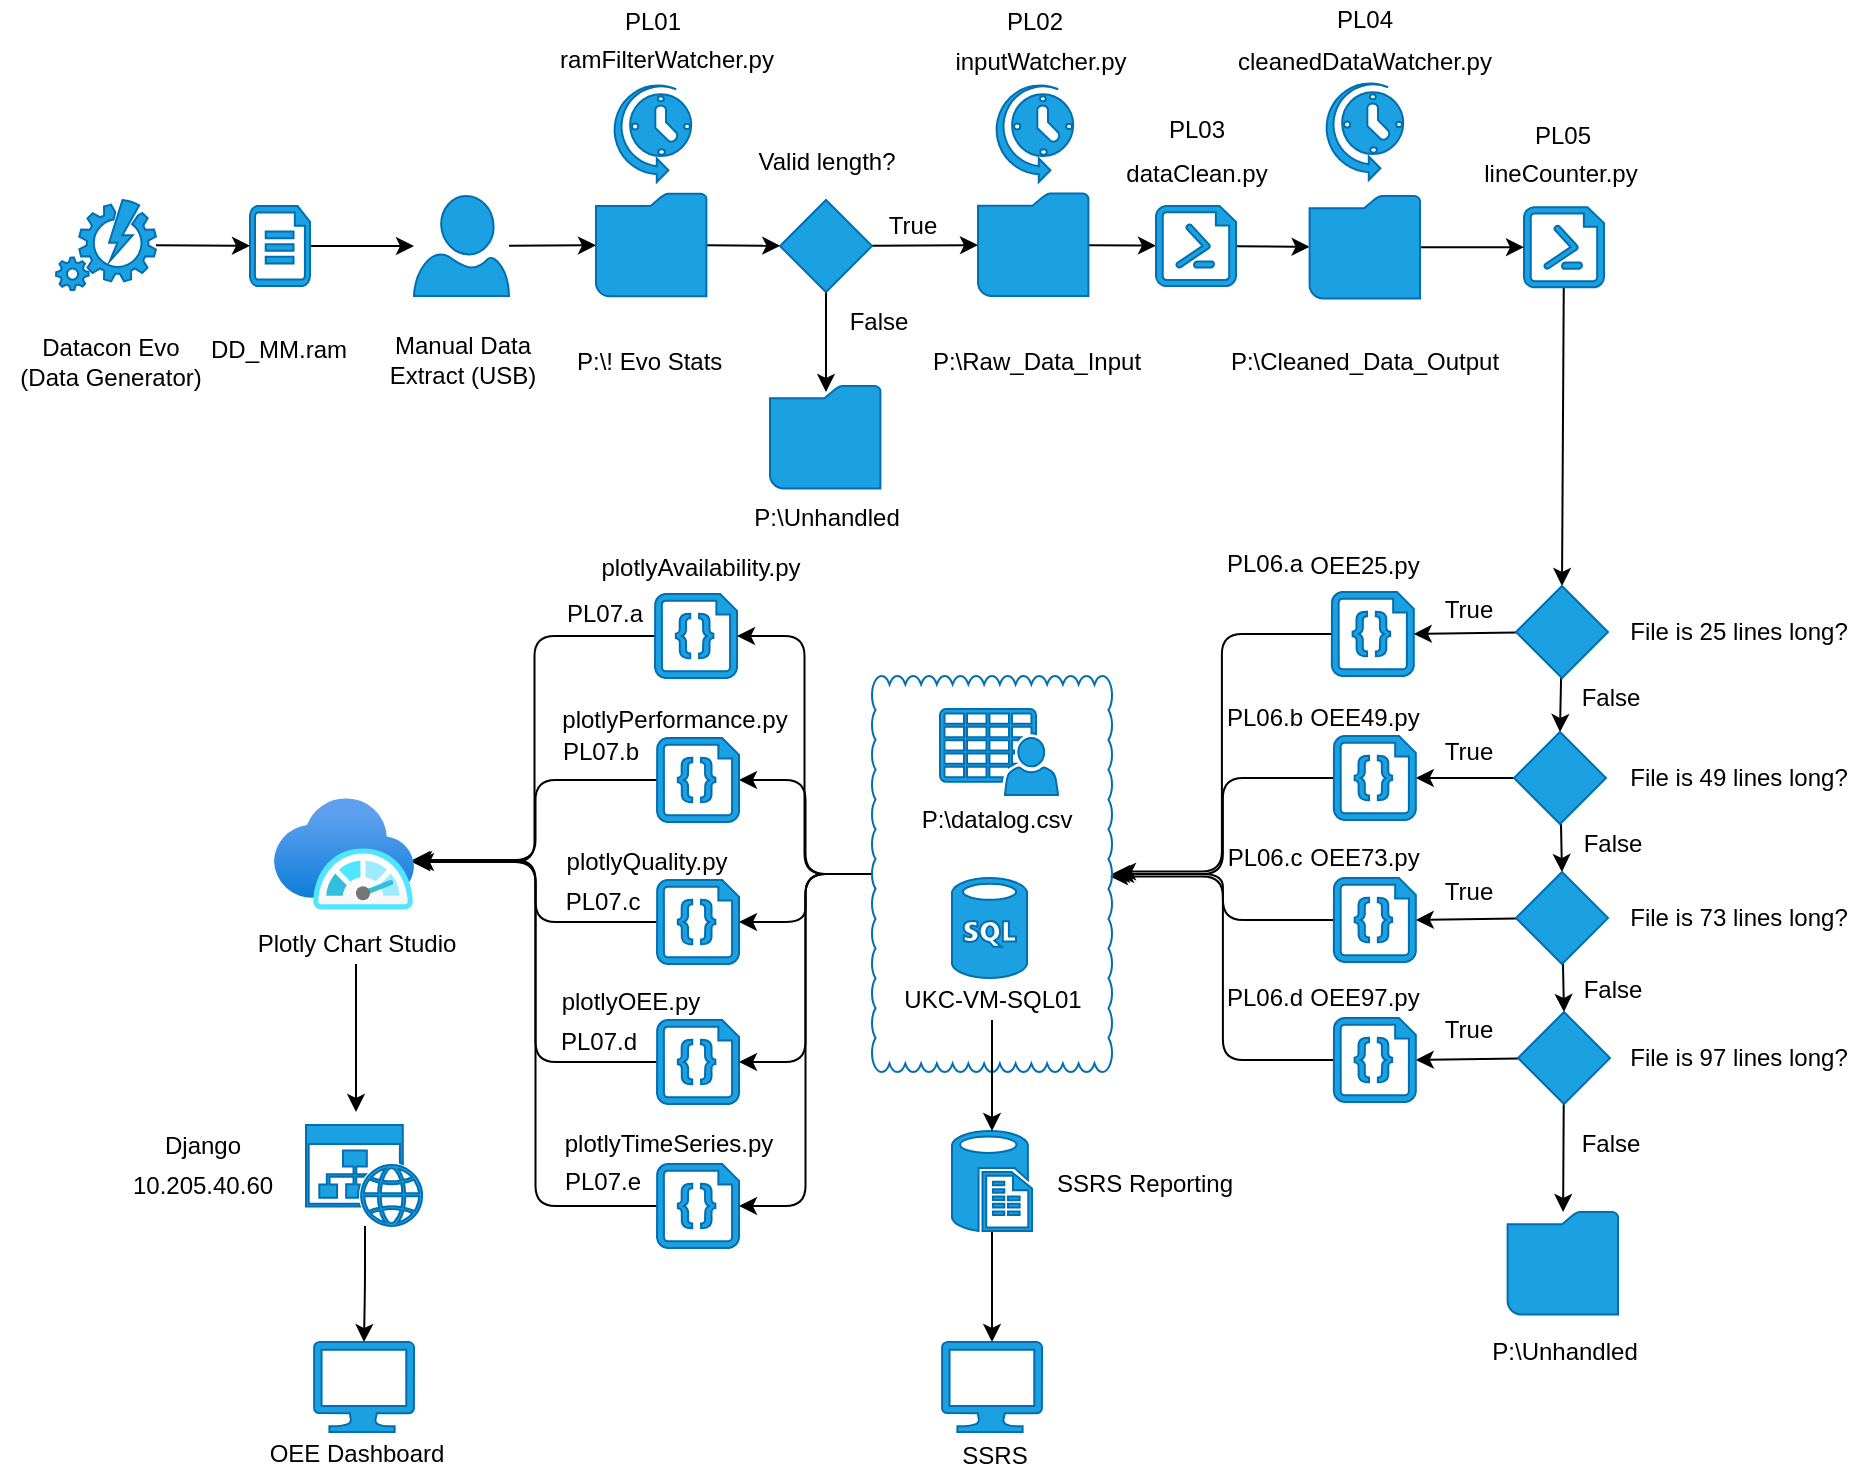 <mxfile>
    <diagram id="4VosctWUEaseoWTCyaFz" name="Page-1">
        <mxGraphModel dx="1074" dy="591" grid="1" gridSize="10" guides="1" tooltips="1" connect="1" arrows="1" fold="1" page="1" pageScale="1" pageWidth="827" pageHeight="1169" math="0" shadow="0">
            <root>
                <mxCell id="0"/>
                <mxCell id="1" parent="0"/>
                <mxCell id="105" style="edgeStyle=orthogonalEdgeStyle;html=1;entryX=1.025;entryY=0.494;entryDx=0;entryDy=0;entryPerimeter=0;" parent="1" source="2" target="103" edge="1">
                    <mxGeometry relative="1" as="geometry"/>
                </mxCell>
                <mxCell id="2" value="" style="verticalLabelPosition=bottom;html=1;verticalAlign=top;align=center;strokeColor=#006EAF;fillColor=#1ba1e2;shape=mxgraph.azure.code_file;pointerEvents=1;fontColor=#ffffff;" parent="1" vertex="1">
                    <mxGeometry x="666.9" y="300" width="41" height="42" as="geometry"/>
                </mxCell>
                <mxCell id="26" value="" style="edgeStyle=none;html=1;" parent="1" source="3" target="6" edge="1">
                    <mxGeometry relative="1" as="geometry"/>
                </mxCell>
                <mxCell id="3" value="" style="verticalLabelPosition=bottom;html=1;verticalAlign=top;align=center;strokeColor=#006EAF;fillColor=#1ba1e2;shape=mxgraph.azure.user;fontColor=#ffffff;" parent="1" vertex="1">
                    <mxGeometry x="208" y="102" width="47.5" height="50" as="geometry"/>
                </mxCell>
                <mxCell id="5" value="" style="verticalLabelPosition=bottom;html=1;verticalAlign=top;align=center;strokeColor=#006EAF;fillColor=#1ba1e2;shape=mxgraph.azure.scheduler;pointerEvents=1;fontColor=#ffffff;" parent="1" vertex="1">
                    <mxGeometry x="306.6" y="45" width="40" height="50" as="geometry"/>
                </mxCell>
                <mxCell id="40" style="edgeStyle=none;html=1;" parent="1" source="6" target="10" edge="1">
                    <mxGeometry relative="1" as="geometry"/>
                </mxCell>
                <mxCell id="6" value="" style="shadow=0;dashed=0;html=1;strokeColor=#006EAF;fillColor=#1ba1e2;labelPosition=center;verticalLabelPosition=bottom;verticalAlign=top;align=center;outlineConnect=0;shape=mxgraph.veeam.2d.folder;fontColor=#ffffff;" parent="1" vertex="1">
                    <mxGeometry x="299" y="100.9" width="55.2" height="51.2" as="geometry"/>
                </mxCell>
                <mxCell id="134" style="edgeStyle=orthogonalEdgeStyle;html=1;entryX=0.5;entryY=0;entryDx=0;entryDy=0;entryPerimeter=0;" parent="1" source="7" target="145" edge="1">
                    <mxGeometry relative="1" as="geometry">
                        <mxPoint x="496.978" y="670" as="targetPoint"/>
                    </mxGeometry>
                </mxCell>
                <mxCell id="7" value="" style="verticalLabelPosition=bottom;html=1;verticalAlign=top;align=center;strokeColor=#006EAF;fillColor=#1ba1e2;shape=mxgraph.azure.sql_reporting;fontColor=#ffffff;" parent="1" vertex="1">
                    <mxGeometry x="477" y="569.5" width="40" height="50" as="geometry"/>
                </mxCell>
                <mxCell id="25" value="" style="edgeStyle=none;html=1;" parent="1" source="8" target="3" edge="1">
                    <mxGeometry relative="1" as="geometry"/>
                </mxCell>
                <mxCell id="8" value="" style="verticalLabelPosition=bottom;html=1;verticalAlign=top;align=center;strokeColor=#006EAF;fillColor=#1ba1e2;shape=mxgraph.azure.cloud_services_configuration_file;pointerEvents=1;fontColor=#ffffff;" parent="1" vertex="1">
                    <mxGeometry x="126" y="107" width="30" height="40" as="geometry"/>
                </mxCell>
                <mxCell id="62" style="edgeStyle=none;html=1;entryX=0.5;entryY=0;entryDx=0;entryDy=0;" parent="1" source="9" target="16" edge="1">
                    <mxGeometry relative="1" as="geometry"/>
                </mxCell>
                <mxCell id="9" value="" style="verticalLabelPosition=bottom;html=1;verticalAlign=top;align=center;strokeColor=#006EAF;fillColor=#1ba1e2;shape=mxgraph.azure.powershell_file;pointerEvents=1;fontColor=#ffffff;" parent="1" vertex="1">
                    <mxGeometry x="763" y="107.6" width="40" height="40" as="geometry"/>
                </mxCell>
                <mxCell id="41" value="" style="edgeStyle=none;html=1;" parent="1" source="10" target="14" edge="1">
                    <mxGeometry relative="1" as="geometry"/>
                </mxCell>
                <mxCell id="46" style="edgeStyle=none;html=1;" parent="1" source="10" edge="1">
                    <mxGeometry relative="1" as="geometry">
                        <mxPoint x="414" y="200" as="targetPoint"/>
                    </mxGeometry>
                </mxCell>
                <mxCell id="10" value="" style="rhombus;whiteSpace=wrap;html=1;fillColor=#1ba1e2;fontColor=#ffffff;strokeColor=#006EAF;" parent="1" vertex="1">
                    <mxGeometry x="391.0" y="104" width="46" height="46" as="geometry"/>
                </mxCell>
                <mxCell id="24" value="" style="edgeStyle=none;html=1;" parent="1" source="12" target="8" edge="1">
                    <mxGeometry relative="1" as="geometry"/>
                </mxCell>
                <mxCell id="12" value="" style="verticalLabelPosition=bottom;html=1;verticalAlign=top;align=center;strokeColor=#006EAF;fillColor=#1ba1e2;shape=mxgraph.azure.automation;pointerEvents=1;fontColor=#ffffff;" parent="1" vertex="1">
                    <mxGeometry x="29" y="104" width="50" height="45" as="geometry"/>
                </mxCell>
                <mxCell id="47" value="" style="edgeStyle=none;html=1;" parent="1" source="14" target="17" edge="1">
                    <mxGeometry relative="1" as="geometry"/>
                </mxCell>
                <mxCell id="14" value="" style="shadow=0;dashed=0;html=1;strokeColor=#006EAF;fillColor=#1ba1e2;labelPosition=center;verticalLabelPosition=bottom;verticalAlign=top;align=center;outlineConnect=0;shape=mxgraph.veeam.2d.folder;fontColor=#ffffff;" parent="1" vertex="1">
                    <mxGeometry x="490.0" y="100.8" width="55.2" height="51.2" as="geometry"/>
                </mxCell>
                <mxCell id="15" value="" style="verticalLabelPosition=bottom;html=1;verticalAlign=top;align=center;strokeColor=#006EAF;fillColor=#1ba1e2;shape=mxgraph.azure.scheduler;pointerEvents=1;fontColor=#ffffff;" parent="1" vertex="1">
                    <mxGeometry x="497.6" y="45" width="40" height="50" as="geometry"/>
                </mxCell>
                <mxCell id="75" style="edgeStyle=none;html=1;entryX=0.5;entryY=0;entryDx=0;entryDy=0;" parent="1" source="16" target="63" edge="1">
                    <mxGeometry relative="1" as="geometry"/>
                </mxCell>
                <mxCell id="85" style="edgeStyle=none;html=1;entryX=1;entryY=0.5;entryDx=0;entryDy=0;entryPerimeter=0;" parent="1" source="16" target="2" edge="1">
                    <mxGeometry relative="1" as="geometry"/>
                </mxCell>
                <mxCell id="16" value="" style="rhombus;whiteSpace=wrap;html=1;fillColor=#1ba1e2;fontColor=#ffffff;strokeColor=#006EAF;" parent="1" vertex="1">
                    <mxGeometry x="759" y="297" width="46" height="46" as="geometry"/>
                </mxCell>
                <mxCell id="48" value="" style="edgeStyle=none;html=1;" parent="1" source="17" target="18" edge="1">
                    <mxGeometry relative="1" as="geometry"/>
                </mxCell>
                <mxCell id="17" value="" style="verticalLabelPosition=bottom;html=1;verticalAlign=top;align=center;strokeColor=#006EAF;fillColor=#1ba1e2;shape=mxgraph.azure.powershell_file;pointerEvents=1;fontColor=#ffffff;" parent="1" vertex="1">
                    <mxGeometry x="579" y="107" width="40" height="40" as="geometry"/>
                </mxCell>
                <mxCell id="56" style="edgeStyle=none;html=1;entryX=0;entryY=0.5;entryDx=0;entryDy=0;entryPerimeter=0;" parent="1" source="18" target="9" edge="1">
                    <mxGeometry relative="1" as="geometry"/>
                </mxCell>
                <mxCell id="18" value="" style="shadow=0;dashed=0;html=1;strokeColor=#006EAF;fillColor=#1ba1e2;labelPosition=center;verticalLabelPosition=bottom;verticalAlign=top;align=center;outlineConnect=0;shape=mxgraph.veeam.2d.folder;fontColor=#ffffff;" parent="1" vertex="1">
                    <mxGeometry x="655.8" y="102.0" width="55.2" height="51.2" as="geometry"/>
                </mxCell>
                <mxCell id="19" value="" style="verticalLabelPosition=bottom;html=1;verticalAlign=top;align=center;strokeColor=#006EAF;fillColor=#1ba1e2;shape=mxgraph.azure.scheduler;pointerEvents=1;fontColor=#ffffff;" parent="1" vertex="1">
                    <mxGeometry x="662.6" y="44" width="40" height="50" as="geometry"/>
                </mxCell>
                <mxCell id="21" value="Datacon Evo&lt;br&gt;(Data Generator)" style="text;html=1;resizable=0;autosize=1;align=center;verticalAlign=middle;points=[];fillColor=none;strokeColor=none;rounded=0;" parent="1" vertex="1">
                    <mxGeometry x="1" y="170" width="110" height="30" as="geometry"/>
                </mxCell>
                <mxCell id="22" value="DD_MM.ram" style="text;html=1;resizable=0;autosize=1;align=center;verticalAlign=middle;points=[];fillColor=none;strokeColor=none;rounded=0;" parent="1" vertex="1">
                    <mxGeometry x="100" y="169" width="80" height="20" as="geometry"/>
                </mxCell>
                <mxCell id="23" value="Manual Data&lt;br&gt;Extract (USB)" style="text;html=1;resizable=0;autosize=1;align=center;verticalAlign=middle;points=[];fillColor=none;strokeColor=none;rounded=0;" parent="1" vertex="1">
                    <mxGeometry x="186.75" y="169" width="90" height="30" as="geometry"/>
                </mxCell>
                <mxCell id="27" value="P:\! Evo Stats&amp;nbsp;" style="text;html=1;resizable=0;autosize=1;align=center;verticalAlign=middle;points=[];fillColor=none;strokeColor=none;rounded=0;" parent="1" vertex="1">
                    <mxGeometry x="281.6" y="175" width="90" height="20" as="geometry"/>
                </mxCell>
                <mxCell id="28" value="ramFilterWatcher.py" style="text;html=1;resizable=0;autosize=1;align=center;verticalAlign=middle;points=[];fillColor=none;strokeColor=none;rounded=0;" parent="1" vertex="1">
                    <mxGeometry x="274" y="24" width="120" height="20" as="geometry"/>
                </mxCell>
                <mxCell id="32" value="dataClean.py" style="text;html=1;resizable=0;autosize=1;align=center;verticalAlign=middle;points=[];fillColor=none;strokeColor=none;rounded=0;" parent="1" vertex="1">
                    <mxGeometry x="554" y="80.8" width="90" height="20" as="geometry"/>
                </mxCell>
                <mxCell id="36" value="cleanedDataWatcher.py" style="text;html=1;resizable=0;autosize=1;align=center;verticalAlign=middle;points=[];fillColor=none;strokeColor=none;rounded=0;" parent="1" vertex="1">
                    <mxGeometry x="613.4" y="25" width="140" height="20" as="geometry"/>
                </mxCell>
                <mxCell id="37" value="P:\Raw_Data_Input" style="text;html=1;resizable=0;autosize=1;align=center;verticalAlign=middle;points=[];fillColor=none;strokeColor=none;rounded=0;" parent="1" vertex="1">
                    <mxGeometry x="459" y="175" width="120" height="20" as="geometry"/>
                </mxCell>
                <mxCell id="38" value="Valid length?" style="text;html=1;resizable=0;autosize=1;align=center;verticalAlign=middle;points=[];fillColor=none;strokeColor=none;rounded=0;" parent="1" vertex="1">
                    <mxGeometry x="374" y="75" width="80" height="20" as="geometry"/>
                </mxCell>
                <mxCell id="42" value="True" style="text;html=1;resizable=0;autosize=1;align=center;verticalAlign=middle;points=[];fillColor=none;strokeColor=none;rounded=0;" parent="1" vertex="1">
                    <mxGeometry x="437" y="107" width="40" height="20" as="geometry"/>
                </mxCell>
                <mxCell id="43" value="False" style="text;html=1;resizable=0;autosize=1;align=center;verticalAlign=middle;points=[];fillColor=none;strokeColor=none;rounded=0;" parent="1" vertex="1">
                    <mxGeometry x="420" y="155" width="40" height="20" as="geometry"/>
                </mxCell>
                <mxCell id="44" value="inputWatcher.py" style="text;html=1;resizable=0;autosize=1;align=center;verticalAlign=middle;points=[];fillColor=none;strokeColor=none;rounded=0;" parent="1" vertex="1">
                    <mxGeometry x="471.0" y="25" width="100" height="20" as="geometry"/>
                </mxCell>
                <mxCell id="50" value="P:\Cleaned_Data_Output" style="text;html=1;resizable=0;autosize=1;align=center;verticalAlign=middle;points=[];fillColor=none;strokeColor=none;rounded=0;" parent="1" vertex="1">
                    <mxGeometry x="607.6" y="175" width="150" height="20" as="geometry"/>
                </mxCell>
                <mxCell id="51" value="" style="shadow=0;dashed=0;html=1;strokeColor=#006EAF;fillColor=#1ba1e2;labelPosition=center;verticalLabelPosition=bottom;verticalAlign=top;align=center;outlineConnect=0;shape=mxgraph.veeam.2d.folder;fontColor=#ffffff;" parent="1" vertex="1">
                    <mxGeometry x="386" y="197" width="55.2" height="51.2" as="geometry"/>
                </mxCell>
                <mxCell id="52" value="P:\Unhandled" style="text;html=1;resizable=0;autosize=1;align=center;verticalAlign=middle;points=[];fillColor=none;strokeColor=none;rounded=0;" parent="1" vertex="1">
                    <mxGeometry x="369.2" y="253" width="90" height="20" as="geometry"/>
                </mxCell>
                <mxCell id="53" value="lineCounter.py" style="text;html=1;resizable=0;autosize=1;align=center;verticalAlign=middle;points=[];fillColor=none;strokeColor=none;rounded=0;" parent="1" vertex="1">
                    <mxGeometry x="736" y="80.8" width="90" height="20" as="geometry"/>
                </mxCell>
                <mxCell id="57" value="OEE25.py" style="text;html=1;resizable=0;autosize=1;align=center;verticalAlign=middle;points=[];fillColor=none;strokeColor=none;rounded=0;" parent="1" vertex="1">
                    <mxGeometry x="648.4" y="277" width="70" height="20" as="geometry"/>
                </mxCell>
                <mxCell id="76" style="edgeStyle=none;html=1;entryX=0.5;entryY=0;entryDx=0;entryDy=0;" parent="1" source="63" target="64" edge="1">
                    <mxGeometry relative="1" as="geometry"/>
                </mxCell>
                <mxCell id="86" style="edgeStyle=none;html=1;entryX=1;entryY=0.5;entryDx=0;entryDy=0;entryPerimeter=0;" parent="1" source="63" target="78" edge="1">
                    <mxGeometry relative="1" as="geometry"/>
                </mxCell>
                <mxCell id="63" value="" style="rhombus;whiteSpace=wrap;html=1;fillColor=#1ba1e2;fontColor=#ffffff;strokeColor=#006EAF;" parent="1" vertex="1">
                    <mxGeometry x="758" y="370" width="46" height="46" as="geometry"/>
                </mxCell>
                <mxCell id="77" style="edgeStyle=none;html=1;entryX=0.5;entryY=0;entryDx=0;entryDy=0;" parent="1" source="64" target="65" edge="1">
                    <mxGeometry relative="1" as="geometry"/>
                </mxCell>
                <mxCell id="87" style="edgeStyle=none;html=1;entryX=1;entryY=0.5;entryDx=0;entryDy=0;entryPerimeter=0;" parent="1" source="64" target="80" edge="1">
                    <mxGeometry relative="1" as="geometry"/>
                </mxCell>
                <mxCell id="64" value="" style="rhombus;whiteSpace=wrap;html=1;fillColor=#1ba1e2;fontColor=#ffffff;strokeColor=#006EAF;" parent="1" vertex="1">
                    <mxGeometry x="759" y="440" width="46" height="46" as="geometry"/>
                </mxCell>
                <mxCell id="88" style="edgeStyle=none;html=1;entryX=1;entryY=0.5;entryDx=0;entryDy=0;entryPerimeter=0;" parent="1" source="65" target="82" edge="1">
                    <mxGeometry relative="1" as="geometry"/>
                </mxCell>
                <mxCell id="96" style="edgeStyle=none;html=1;" parent="1" source="65" target="94" edge="1">
                    <mxGeometry relative="1" as="geometry"/>
                </mxCell>
                <mxCell id="65" value="" style="rhombus;whiteSpace=wrap;html=1;fillColor=#1ba1e2;fontColor=#ffffff;strokeColor=#006EAF;" parent="1" vertex="1">
                    <mxGeometry x="760" y="510" width="46" height="46" as="geometry"/>
                </mxCell>
                <mxCell id="66" value="True" style="text;html=1;resizable=0;autosize=1;align=center;verticalAlign=middle;points=[];fillColor=none;strokeColor=none;rounded=0;" parent="1" vertex="1">
                    <mxGeometry x="715" y="299" width="40" height="20" as="geometry"/>
                </mxCell>
                <mxCell id="67" value="File is 25 lines long?" style="text;html=1;resizable=0;autosize=1;align=center;verticalAlign=middle;points=[];fillColor=none;strokeColor=none;rounded=0;" parent="1" vertex="1">
                    <mxGeometry x="810" y="310" width="120" height="20" as="geometry"/>
                </mxCell>
                <mxCell id="68" value="File is 49 lines long?" style="text;html=1;resizable=0;autosize=1;align=center;verticalAlign=middle;points=[];fillColor=none;strokeColor=none;rounded=0;" parent="1" vertex="1">
                    <mxGeometry x="810" y="383" width="120" height="20" as="geometry"/>
                </mxCell>
                <mxCell id="69" value="File is 73 lines long?" style="text;html=1;resizable=0;autosize=1;align=center;verticalAlign=middle;points=[];fillColor=none;strokeColor=none;rounded=0;" parent="1" vertex="1">
                    <mxGeometry x="810" y="453" width="120" height="20" as="geometry"/>
                </mxCell>
                <mxCell id="70" value="File is 97 lines long?" style="text;html=1;resizable=0;autosize=1;align=center;verticalAlign=middle;points=[];fillColor=none;strokeColor=none;rounded=0;" parent="1" vertex="1">
                    <mxGeometry x="810" y="523" width="120" height="20" as="geometry"/>
                </mxCell>
                <mxCell id="71" value="False" style="text;html=1;resizable=0;autosize=1;align=center;verticalAlign=middle;points=[];fillColor=none;strokeColor=none;rounded=0;" parent="1" vertex="1">
                    <mxGeometry x="786" y="343" width="40" height="20" as="geometry"/>
                </mxCell>
                <mxCell id="72" value="False" style="text;html=1;resizable=0;autosize=1;align=center;verticalAlign=middle;points=[];fillColor=none;strokeColor=none;rounded=0;" parent="1" vertex="1">
                    <mxGeometry x="787" y="416" width="40" height="20" as="geometry"/>
                </mxCell>
                <mxCell id="73" value="False" style="text;html=1;resizable=0;autosize=1;align=center;verticalAlign=middle;points=[];fillColor=none;strokeColor=none;rounded=0;" parent="1" vertex="1">
                    <mxGeometry x="787" y="489" width="40" height="20" as="geometry"/>
                </mxCell>
                <mxCell id="106" style="edgeStyle=orthogonalEdgeStyle;html=1;" parent="1" source="78" target="103" edge="1">
                    <mxGeometry relative="1" as="geometry"/>
                </mxCell>
                <mxCell id="78" value="" style="verticalLabelPosition=bottom;html=1;verticalAlign=top;align=center;strokeColor=#006EAF;fillColor=#1ba1e2;shape=mxgraph.azure.code_file;pointerEvents=1;fontColor=#ffffff;" parent="1" vertex="1">
                    <mxGeometry x="667.9" y="372" width="41" height="42" as="geometry"/>
                </mxCell>
                <mxCell id="79" value="OEE49.py" style="text;html=1;resizable=0;autosize=1;align=center;verticalAlign=middle;points=[];fillColor=none;strokeColor=none;rounded=0;" parent="1" vertex="1">
                    <mxGeometry x="648.4" y="353" width="70" height="20" as="geometry"/>
                </mxCell>
                <mxCell id="131" style="edgeStyle=orthogonalEdgeStyle;html=1;entryX=1.017;entryY=0.5;entryDx=0;entryDy=0;entryPerimeter=0;" parent="1" source="80" target="103" edge="1">
                    <mxGeometry relative="1" as="geometry"/>
                </mxCell>
                <mxCell id="80" value="" style="verticalLabelPosition=bottom;html=1;verticalAlign=top;align=center;strokeColor=#006EAF;fillColor=#1ba1e2;shape=mxgraph.azure.code_file;pointerEvents=1;fontColor=#ffffff;" parent="1" vertex="1">
                    <mxGeometry x="667.9" y="443" width="41" height="42" as="geometry"/>
                </mxCell>
                <mxCell id="81" value="OEE73.py" style="text;html=1;resizable=0;autosize=1;align=center;verticalAlign=middle;points=[];fillColor=none;strokeColor=none;rounded=0;" parent="1" vertex="1">
                    <mxGeometry x="648.4" y="423" width="70" height="20" as="geometry"/>
                </mxCell>
                <mxCell id="108" style="edgeStyle=orthogonalEdgeStyle;html=1;entryX=0.992;entryY=0.506;entryDx=0;entryDy=0;entryPerimeter=0;" parent="1" source="82" target="103" edge="1">
                    <mxGeometry relative="1" as="geometry"/>
                </mxCell>
                <mxCell id="82" value="" style="verticalLabelPosition=bottom;html=1;verticalAlign=top;align=center;strokeColor=#006EAF;fillColor=#1ba1e2;shape=mxgraph.azure.code_file;pointerEvents=1;fontColor=#ffffff;" parent="1" vertex="1">
                    <mxGeometry x="667.9" y="513" width="41" height="42" as="geometry"/>
                </mxCell>
                <mxCell id="83" value="OEE97.py" style="text;html=1;resizable=0;autosize=1;align=center;verticalAlign=middle;points=[];fillColor=none;strokeColor=none;rounded=0;" parent="1" vertex="1">
                    <mxGeometry x="648.4" y="493" width="70" height="20" as="geometry"/>
                </mxCell>
                <mxCell id="89" value="True" style="text;html=1;resizable=0;autosize=1;align=center;verticalAlign=middle;points=[];fillColor=none;strokeColor=none;rounded=0;" parent="1" vertex="1">
                    <mxGeometry x="715" y="370" width="40" height="20" as="geometry"/>
                </mxCell>
                <mxCell id="90" value="True" style="text;html=1;resizable=0;autosize=1;align=center;verticalAlign=middle;points=[];fillColor=none;strokeColor=none;rounded=0;" parent="1" vertex="1">
                    <mxGeometry x="715" y="440" width="40" height="20" as="geometry"/>
                </mxCell>
                <mxCell id="91" value="True" style="text;html=1;resizable=0;autosize=1;align=center;verticalAlign=middle;points=[];fillColor=none;strokeColor=none;rounded=0;" parent="1" vertex="1">
                    <mxGeometry x="715" y="509" width="40" height="20" as="geometry"/>
                </mxCell>
                <mxCell id="93" value="" style="sketch=0;pointerEvents=1;shadow=0;dashed=0;html=1;strokeColor=#006EAF;fillColor=#1ba1e2;labelPosition=center;verticalLabelPosition=bottom;verticalAlign=top;outlineConnect=0;align=center;shape=mxgraph.office.users.csv_file;fontColor=#ffffff;" parent="1" vertex="1">
                    <mxGeometry x="471" y="358.5" width="59" height="43" as="geometry"/>
                </mxCell>
                <mxCell id="94" value="" style="shadow=0;dashed=0;html=1;strokeColor=#006EAF;fillColor=#1ba1e2;labelPosition=center;verticalLabelPosition=bottom;verticalAlign=top;align=center;outlineConnect=0;shape=mxgraph.veeam.2d.folder;fontColor=#ffffff;" parent="1" vertex="1">
                    <mxGeometry x="754.8" y="610" width="55.2" height="51.2" as="geometry"/>
                </mxCell>
                <mxCell id="95" value="P:\Unhandled" style="text;html=1;resizable=0;autosize=1;align=center;verticalAlign=middle;points=[];fillColor=none;strokeColor=none;rounded=0;" parent="1" vertex="1">
                    <mxGeometry x="738" y="670" width="90" height="20" as="geometry"/>
                </mxCell>
                <mxCell id="97" value="False" style="text;html=1;resizable=0;autosize=1;align=center;verticalAlign=middle;points=[];fillColor=none;strokeColor=none;rounded=0;" parent="1" vertex="1">
                    <mxGeometry x="786" y="566" width="40" height="20" as="geometry"/>
                </mxCell>
                <mxCell id="102" value="P:\datalog.csv" style="text;html=1;resizable=0;autosize=1;align=center;verticalAlign=middle;points=[];fillColor=none;strokeColor=none;rounded=0;" parent="1" vertex="1">
                    <mxGeometry x="454" y="404" width="90" height="20" as="geometry"/>
                </mxCell>
                <mxCell id="124" style="edgeStyle=orthogonalEdgeStyle;html=1;entryX=1;entryY=0.5;entryDx=0;entryDy=0;entryPerimeter=0;" parent="1" source="103" target="113" edge="1">
                    <mxGeometry relative="1" as="geometry"/>
                </mxCell>
                <mxCell id="125" style="edgeStyle=orthogonalEdgeStyle;html=1;entryX=1;entryY=0.5;entryDx=0;entryDy=0;entryPerimeter=0;" parent="1" source="103" target="115" edge="1">
                    <mxGeometry relative="1" as="geometry"/>
                </mxCell>
                <mxCell id="126" style="edgeStyle=orthogonalEdgeStyle;html=1;entryX=1;entryY=0.5;entryDx=0;entryDy=0;entryPerimeter=0;" parent="1" source="103" target="117" edge="1">
                    <mxGeometry relative="1" as="geometry"/>
                </mxCell>
                <mxCell id="127" style="edgeStyle=orthogonalEdgeStyle;html=1;entryX=1;entryY=0.5;entryDx=0;entryDy=0;entryPerimeter=0;" parent="1" source="103" target="119" edge="1">
                    <mxGeometry relative="1" as="geometry"/>
                </mxCell>
                <mxCell id="169" style="edgeStyle=orthogonalEdgeStyle;html=1;entryX=1;entryY=0.5;entryDx=0;entryDy=0;entryPerimeter=0;" parent="1" source="103" target="167" edge="1">
                    <mxGeometry relative="1" as="geometry"/>
                </mxCell>
                <mxCell id="103" value="" style="whiteSpace=wrap;html=1;shape=mxgraph.basic.cloud_rect;fillColor=none;fontColor=#ffffff;strokeColor=#006EAF;" parent="1" vertex="1">
                    <mxGeometry x="437" y="342" width="120" height="198" as="geometry"/>
                </mxCell>
                <mxCell id="133" style="edgeStyle=orthogonalEdgeStyle;html=1;entryX=0.5;entryY=0;entryDx=0;entryDy=0;entryPerimeter=0;" parent="1" source="109" target="7" edge="1">
                    <mxGeometry relative="1" as="geometry"/>
                </mxCell>
                <mxCell id="109" value="UKC-VM-SQL01" style="text;html=1;resizable=0;autosize=1;align=center;verticalAlign=middle;points=[];fillColor=none;strokeColor=none;rounded=0;" parent="1" vertex="1">
                    <mxGeometry x="447" y="494" width="100" height="20" as="geometry"/>
                </mxCell>
                <mxCell id="146" style="edgeStyle=orthogonalEdgeStyle;html=1;entryX=0.986;entryY=0.571;entryDx=0;entryDy=0;entryPerimeter=0;" parent="1" source="113" target="143" edge="1">
                    <mxGeometry relative="1" as="geometry"/>
                </mxCell>
                <mxCell id="113" value="" style="verticalLabelPosition=bottom;html=1;verticalAlign=top;align=center;strokeColor=#006EAF;fillColor=#1ba1e2;shape=mxgraph.azure.code_file;pointerEvents=1;fontColor=#ffffff;" parent="1" vertex="1">
                    <mxGeometry x="328.5" y="301" width="41" height="42" as="geometry"/>
                </mxCell>
                <mxCell id="114" value="plotlyAvailability.py" style="text;html=1;resizable=0;autosize=1;align=center;verticalAlign=middle;points=[];fillColor=none;strokeColor=none;rounded=0;" parent="1" vertex="1">
                    <mxGeometry x="291" y="278" width="120" height="20" as="geometry"/>
                </mxCell>
                <mxCell id="149" style="edgeStyle=orthogonalEdgeStyle;html=1;entryX=1;entryY=0.554;entryDx=0;entryDy=0;entryPerimeter=0;" parent="1" source="115" target="143" edge="1">
                    <mxGeometry relative="1" as="geometry"/>
                </mxCell>
                <mxCell id="115" value="" style="verticalLabelPosition=bottom;html=1;verticalAlign=top;align=center;strokeColor=#006EAF;fillColor=#1ba1e2;shape=mxgraph.azure.code_file;pointerEvents=1;fontColor=#ffffff;" parent="1" vertex="1">
                    <mxGeometry x="329.5" y="373" width="41" height="42" as="geometry"/>
                </mxCell>
                <mxCell id="116" value="plotlyPerformance.py" style="text;html=1;resizable=0;autosize=1;align=center;verticalAlign=middle;points=[];fillColor=none;strokeColor=none;rounded=0;" parent="1" vertex="1">
                    <mxGeometry x="273" y="354" width="130" height="20" as="geometry"/>
                </mxCell>
                <mxCell id="148" style="edgeStyle=orthogonalEdgeStyle;html=1;entryX=0.986;entryY=0.554;entryDx=0;entryDy=0;entryPerimeter=0;" parent="1" source="117" target="143" edge="1">
                    <mxGeometry relative="1" as="geometry"/>
                </mxCell>
                <mxCell id="117" value="" style="verticalLabelPosition=bottom;html=1;verticalAlign=top;align=center;strokeColor=#006EAF;fillColor=#1ba1e2;shape=mxgraph.azure.code_file;pointerEvents=1;fontColor=#ffffff;" parent="1" vertex="1">
                    <mxGeometry x="329.5" y="444" width="41" height="42" as="geometry"/>
                </mxCell>
                <mxCell id="118" value="plotlyQuality.py" style="text;html=1;resizable=0;autosize=1;align=center;verticalAlign=middle;points=[];fillColor=none;strokeColor=none;rounded=0;" parent="1" vertex="1">
                    <mxGeometry x="274" y="425" width="100" height="20" as="geometry"/>
                </mxCell>
                <mxCell id="147" style="edgeStyle=orthogonalEdgeStyle;html=1;entryX=0.986;entryY=0.571;entryDx=0;entryDy=0;entryPerimeter=0;" parent="1" source="119" target="143" edge="1">
                    <mxGeometry relative="1" as="geometry"/>
                </mxCell>
                <mxCell id="119" value="" style="verticalLabelPosition=bottom;html=1;verticalAlign=top;align=center;strokeColor=#006EAF;fillColor=#1ba1e2;shape=mxgraph.azure.code_file;pointerEvents=1;fontColor=#ffffff;" parent="1" vertex="1">
                    <mxGeometry x="329.5" y="514" width="41" height="42" as="geometry"/>
                </mxCell>
                <mxCell id="120" value="plotlyOEE.py" style="text;html=1;resizable=0;autosize=1;align=center;verticalAlign=middle;points=[];fillColor=none;strokeColor=none;rounded=0;" parent="1" vertex="1">
                    <mxGeometry x="276" y="495" width="80" height="20" as="geometry"/>
                </mxCell>
                <mxCell id="122" value="plotlyTimeSeries.py" style="text;html=1;resizable=0;autosize=1;align=center;verticalAlign=middle;points=[];fillColor=none;strokeColor=none;rounded=0;" parent="1" vertex="1">
                    <mxGeometry x="275" y="566" width="120" height="20" as="geometry"/>
                </mxCell>
                <mxCell id="129" value="" style="verticalLabelPosition=bottom;html=1;verticalAlign=top;align=center;strokeColor=#006EAF;fillColor=#1ba1e2;shape=mxgraph.azure.sql_database;fontColor=#ffffff;" parent="1" vertex="1">
                    <mxGeometry x="477" y="443" width="37.5" height="50" as="geometry"/>
                </mxCell>
                <mxCell id="132" value="SSRS Reporting" style="text;html=1;resizable=0;autosize=1;align=center;verticalAlign=middle;points=[];fillColor=none;strokeColor=none;rounded=0;" parent="1" vertex="1">
                    <mxGeometry x="522.75" y="586" width="100" height="20" as="geometry"/>
                </mxCell>
                <mxCell id="153" style="edgeStyle=orthogonalEdgeStyle;html=1;" parent="1" source="135" edge="1">
                    <mxGeometry relative="1" as="geometry">
                        <mxPoint x="179" y="560" as="targetPoint"/>
                    </mxGeometry>
                </mxCell>
                <mxCell id="135" value="Plotly Chart Studio" style="text;html=1;resizable=0;autosize=1;align=center;verticalAlign=middle;points=[];fillColor=none;strokeColor=none;rounded=0;" parent="1" vertex="1">
                    <mxGeometry x="124" y="466" width="110" height="20" as="geometry"/>
                </mxCell>
                <mxCell id="151" style="edgeStyle=orthogonalEdgeStyle;html=1;entryX=0.5;entryY=0;entryDx=0;entryDy=0;entryPerimeter=0;" parent="1" source="140" target="144" edge="1">
                    <mxGeometry relative="1" as="geometry"/>
                </mxCell>
                <mxCell id="140" value="" style="verticalLabelPosition=bottom;html=1;verticalAlign=top;align=center;strokeColor=#006EAF;fillColor=#1ba1e2;shape=mxgraph.azure.website_generic;pointerEvents=1;fontColor=#ffffff;" parent="1" vertex="1">
                    <mxGeometry x="154" y="566.5" width="59" height="50.5" as="geometry"/>
                </mxCell>
                <mxCell id="142" value="SSRS" style="text;html=1;resizable=0;autosize=1;align=center;verticalAlign=middle;points=[];fillColor=none;strokeColor=none;rounded=0;" parent="1" vertex="1">
                    <mxGeometry x="472.75" y="722" width="50" height="20" as="geometry"/>
                </mxCell>
                <mxCell id="143" value="" style="aspect=fixed;html=1;points=[];align=center;image;fontSize=12;image=img/lib/azure2/monitor/SAP_Azure_Monitor.svg;" parent="1" vertex="1">
                    <mxGeometry x="138" y="403" width="70" height="56.0" as="geometry"/>
                </mxCell>
                <mxCell id="144" value="" style="verticalLabelPosition=bottom;html=1;verticalAlign=top;align=center;strokeColor=#006EAF;fillColor=#1ba1e2;shape=mxgraph.azure.computer;pointerEvents=1;fontColor=#ffffff;" parent="1" vertex="1">
                    <mxGeometry x="158" y="675" width="50" height="45" as="geometry"/>
                </mxCell>
                <mxCell id="145" value="" style="verticalLabelPosition=bottom;html=1;verticalAlign=top;align=center;strokeColor=#006EAF;fillColor=#1ba1e2;shape=mxgraph.azure.computer;pointerEvents=1;fontColor=#ffffff;" parent="1" vertex="1">
                    <mxGeometry x="472" y="675" width="50" height="45" as="geometry"/>
                </mxCell>
                <mxCell id="150" value="OEE Dashboard" style="text;html=1;resizable=0;autosize=1;align=center;verticalAlign=middle;points=[];fillColor=none;strokeColor=none;rounded=0;" parent="1" vertex="1">
                    <mxGeometry x="129" y="721" width="100" height="20" as="geometry"/>
                </mxCell>
                <mxCell id="154" value="10.205.40.60" style="text;html=1;resizable=0;autosize=1;align=center;verticalAlign=middle;points=[];fillColor=none;strokeColor=none;rounded=0;" parent="1" vertex="1">
                    <mxGeometry x="57" y="587" width="90" height="20" as="geometry"/>
                </mxCell>
                <mxCell id="155" value="PL01" style="text;html=1;resizable=0;autosize=1;align=center;verticalAlign=middle;points=[];fillColor=none;strokeColor=none;rounded=0;" parent="1" vertex="1">
                    <mxGeometry x="306.6" y="5" width="40" height="20" as="geometry"/>
                </mxCell>
                <mxCell id="156" value="PL02" style="text;html=1;resizable=0;autosize=1;align=center;verticalAlign=middle;points=[];fillColor=none;strokeColor=none;rounded=0;" parent="1" vertex="1">
                    <mxGeometry x="497.6" y="5" width="40" height="20" as="geometry"/>
                </mxCell>
                <mxCell id="157" value="PL04" style="text;html=1;resizable=0;autosize=1;align=center;verticalAlign=middle;points=[];fillColor=none;strokeColor=none;rounded=0;" parent="1" vertex="1">
                    <mxGeometry x="662.6" y="4" width="40" height="20" as="geometry"/>
                </mxCell>
                <mxCell id="158" value="PL05" style="text;html=1;resizable=0;autosize=1;align=center;verticalAlign=middle;points=[];fillColor=none;strokeColor=none;rounded=0;" parent="1" vertex="1">
                    <mxGeometry x="762" y="62" width="40" height="20" as="geometry"/>
                </mxCell>
                <mxCell id="159" value="PL06.a" style="text;html=1;resizable=0;autosize=1;align=center;verticalAlign=middle;points=[];fillColor=none;strokeColor=none;rounded=0;" parent="1" vertex="1">
                    <mxGeometry x="608" y="276" width="50" height="20" as="geometry"/>
                </mxCell>
                <mxCell id="160" value="PL06.b" style="text;html=1;resizable=0;autosize=1;align=center;verticalAlign=middle;points=[];fillColor=none;strokeColor=none;rounded=0;" parent="1" vertex="1">
                    <mxGeometry x="607.6" y="353" width="50" height="20" as="geometry"/>
                </mxCell>
                <mxCell id="161" value="PL06.c" style="text;html=1;resizable=0;autosize=1;align=center;verticalAlign=middle;points=[];fillColor=none;strokeColor=none;rounded=0;" parent="1" vertex="1">
                    <mxGeometry x="607.6" y="423" width="50" height="20" as="geometry"/>
                </mxCell>
                <mxCell id="162" value="PL06.d" style="text;html=1;resizable=0;autosize=1;align=center;verticalAlign=middle;points=[];fillColor=none;strokeColor=none;rounded=0;" parent="1" vertex="1">
                    <mxGeometry x="608" y="493" width="50" height="20" as="geometry"/>
                </mxCell>
                <mxCell id="163" value="PL07.a" style="text;html=1;resizable=0;autosize=1;align=center;verticalAlign=middle;points=[];fillColor=none;strokeColor=none;rounded=0;" parent="1" vertex="1">
                    <mxGeometry x="278" y="301" width="50" height="20" as="geometry"/>
                </mxCell>
                <mxCell id="164" value="PL07.b" style="text;html=1;resizable=0;autosize=1;align=center;verticalAlign=middle;points=[];fillColor=none;strokeColor=none;rounded=0;" parent="1" vertex="1">
                    <mxGeometry x="275.5" y="370" width="50" height="20" as="geometry"/>
                </mxCell>
                <mxCell id="165" value="PL07.c" style="text;html=1;resizable=0;autosize=1;align=center;verticalAlign=middle;points=[];fillColor=none;strokeColor=none;rounded=0;" parent="1" vertex="1">
                    <mxGeometry x="276.6" y="445" width="50" height="20" as="geometry"/>
                </mxCell>
                <mxCell id="166" value="PL07.d" style="text;html=1;resizable=0;autosize=1;align=center;verticalAlign=middle;points=[];fillColor=none;strokeColor=none;rounded=0;" parent="1" vertex="1">
                    <mxGeometry x="274.75" y="515" width="50" height="20" as="geometry"/>
                </mxCell>
                <mxCell id="170" style="edgeStyle=orthogonalEdgeStyle;html=1;entryX=1.014;entryY=0.571;entryDx=0;entryDy=0;entryPerimeter=0;" parent="1" source="167" target="143" edge="1">
                    <mxGeometry relative="1" as="geometry"/>
                </mxCell>
                <mxCell id="167" value="" style="verticalLabelPosition=bottom;html=1;verticalAlign=top;align=center;strokeColor=#006EAF;fillColor=#1ba1e2;shape=mxgraph.azure.code_file;pointerEvents=1;fontColor=#ffffff;" parent="1" vertex="1">
                    <mxGeometry x="329.5" y="586" width="41" height="42" as="geometry"/>
                </mxCell>
                <mxCell id="168" value="PL07.e" style="text;html=1;resizable=0;autosize=1;align=center;verticalAlign=middle;points=[];fillColor=none;strokeColor=none;rounded=0;" parent="1" vertex="1">
                    <mxGeometry x="276.5" y="585" width="50" height="20" as="geometry"/>
                </mxCell>
                <mxCell id="171" value="Django" style="text;html=1;resizable=0;autosize=1;align=center;verticalAlign=middle;points=[];fillColor=none;strokeColor=none;rounded=0;" parent="1" vertex="1">
                    <mxGeometry x="77" y="567" width="50" height="20" as="geometry"/>
                </mxCell>
                <mxCell id="172" value="PL03" style="text;html=1;resizable=0;autosize=1;align=center;verticalAlign=middle;points=[];fillColor=none;strokeColor=none;rounded=0;" vertex="1" parent="1">
                    <mxGeometry x="579" y="59" width="40" height="20" as="geometry"/>
                </mxCell>
            </root>
        </mxGraphModel>
    </diagram>
</mxfile>